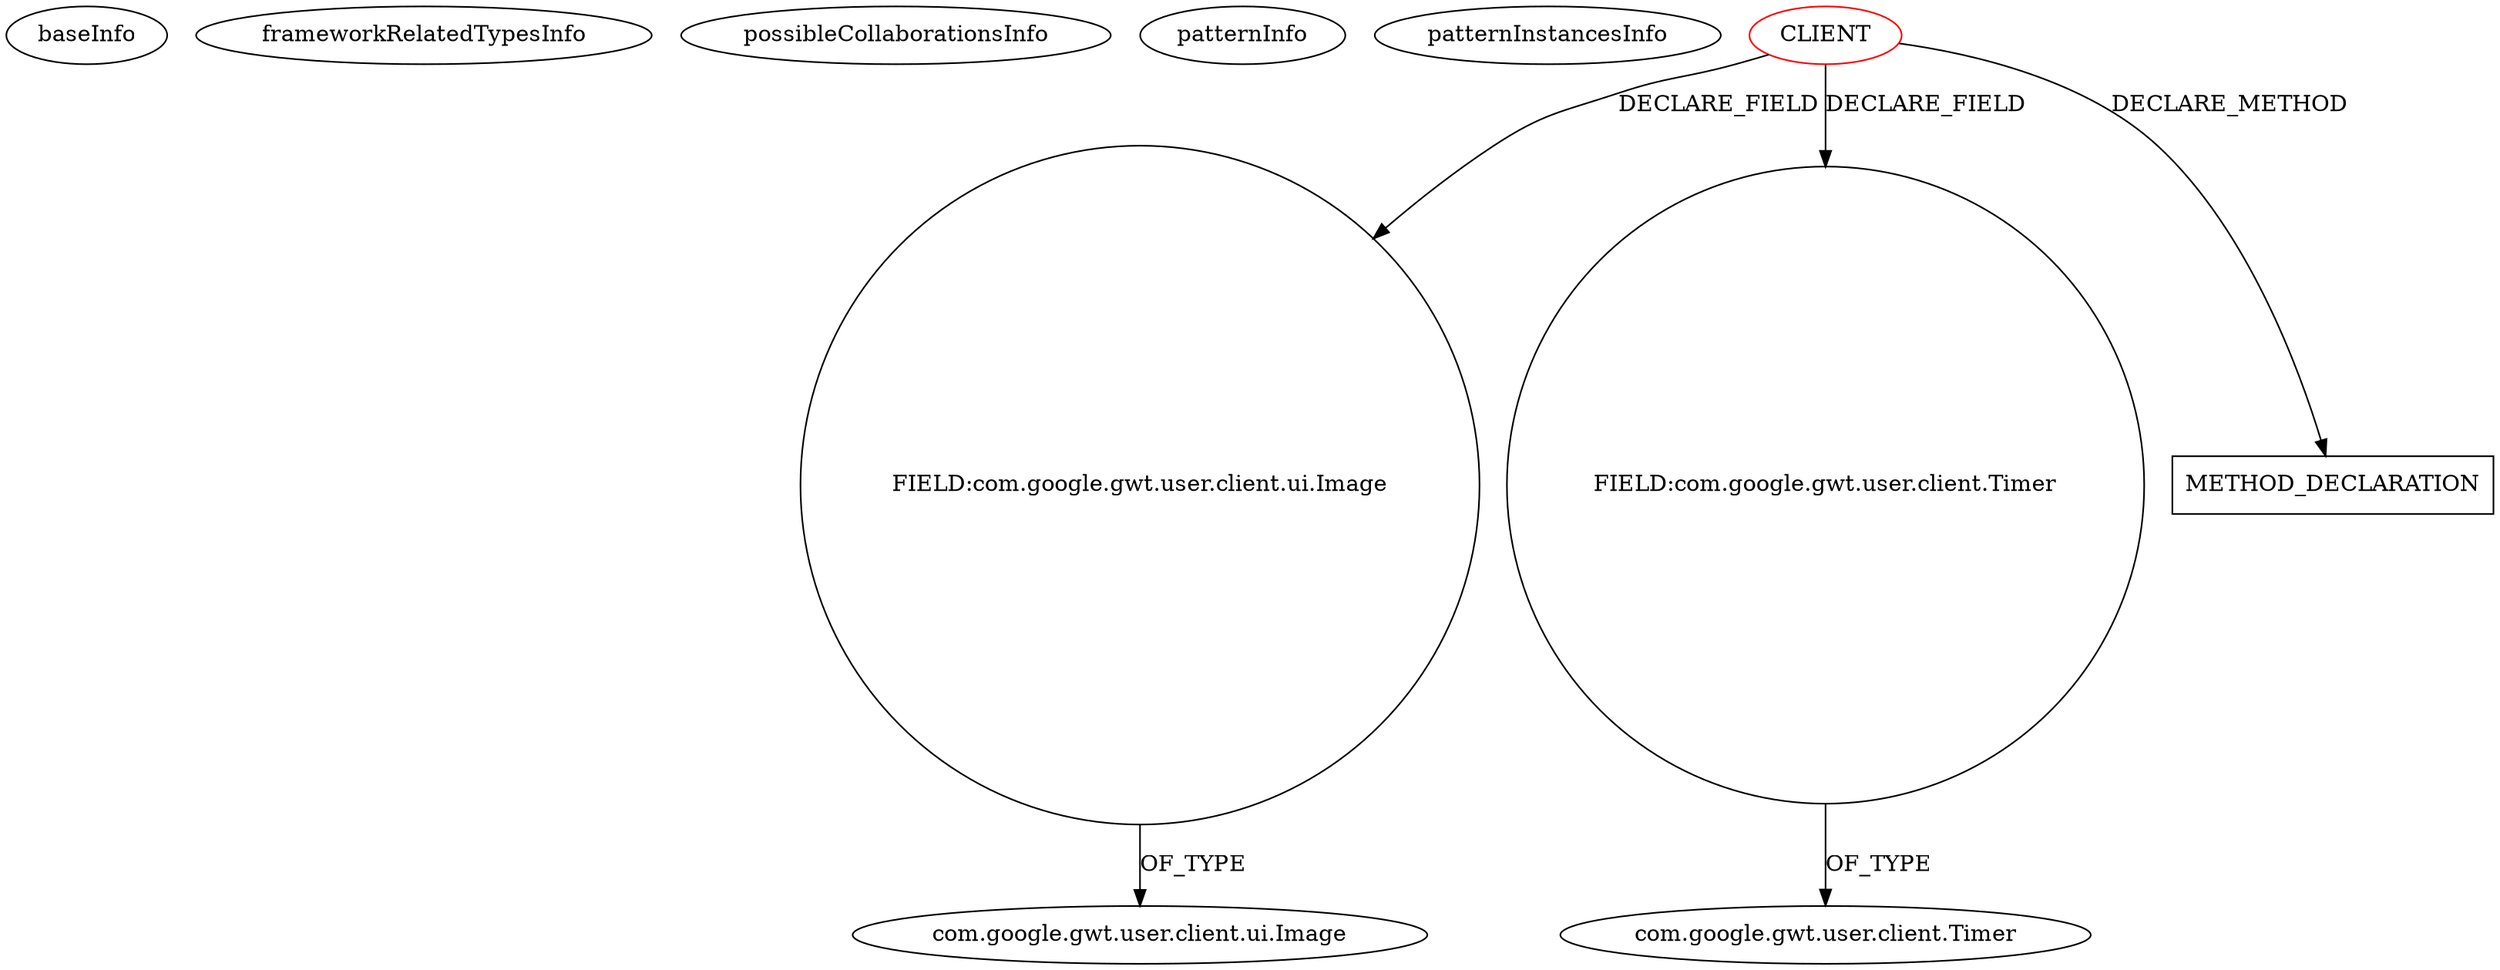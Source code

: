 digraph {
baseInfo[graphId=280,category="pattern",isAnonymous=false,possibleRelation=false]
frameworkRelatedTypesInfo[]
possibleCollaborationsInfo[]
patternInfo[frequency=2.0,patternRootClient=0]
patternInstancesInfo[0="WSDOT-WSDOT-Search-GWT~/WSDOT-WSDOT-Search-GWT/WSDOT-Search-GWT-master/src/gov/wa/wsdot/search/client/SearchWidget.java~SearchWidget~449",1="hmiguellima-ugat~/hmiguellima-ugat/ugat-master/src/org/ucp/gwt/widgets/Balloon.java~Balloon~2986"]
18[label="FIELD:com.google.gwt.user.client.ui.Image",vertexType="FIELD_DECLARATION",isFrameworkType=false,shape=circle]
0[label="CLIENT",vertexType="ROOT_CLIENT_CLASS_DECLARATION",isFrameworkType=false,color=red]
38[label="FIELD:com.google.gwt.user.client.Timer",vertexType="FIELD_DECLARATION",isFrameworkType=false,shape=circle]
19[label="com.google.gwt.user.client.ui.Image",vertexType="FRAMEWORK_CLASS_TYPE",isFrameworkType=false]
39[label="com.google.gwt.user.client.Timer",vertexType="FRAMEWORK_CLASS_TYPE",isFrameworkType=false]
261[label="METHOD_DECLARATION",vertexType="CLIENT_METHOD_DECLARATION",isFrameworkType=false,shape=box]
18->19[label="OF_TYPE"]
0->38[label="DECLARE_FIELD"]
38->39[label="OF_TYPE"]
0->261[label="DECLARE_METHOD"]
0->18[label="DECLARE_FIELD"]
}

